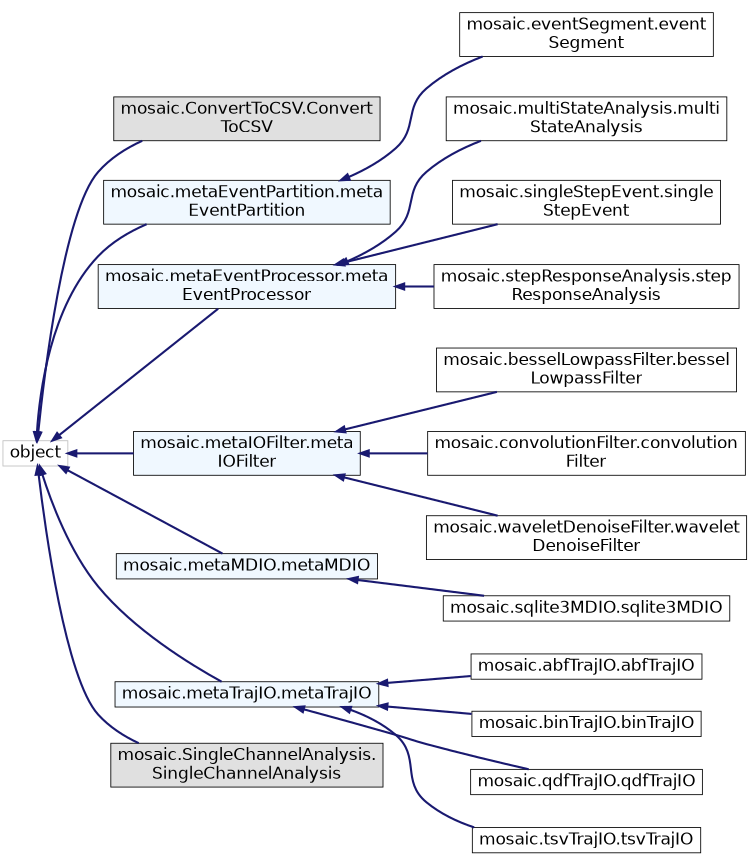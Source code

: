 digraph "Graphical Class Hierarchy"
{
  graph [ dpi = 300 ];
  size="5,5.75";
  ratio="fill";
  edge [fontname="Helvetica",fontsize="20",labelfontname="Helvetica",labelfontsize="20"];
  node [fontname="Helvetica",fontsize="20",shape=record];
  rankdir="LR";
  Node1 [label="object",height=0.2,width=0.4,color="grey75", fillcolor="white", style="filled"];
  Node1 -> Node2 [dir="back", width=1.0, penwidth=2.5,color="midnightblue",fontsize="20",style="solid",fontname="Helvetica"];
  Node2 [label="mosaic.ConvertToCSV.Convert\lToCSV",height=0.2,width=0.4,color="black", fillcolor="grey88", style="filled"];
  Node1 -> Node3 [dir="back", width=1.0, penwidth=2.5,color="midnightblue",fontsize="20",style="solid",fontname="Helvetica"];
  Node3 [label="mosaic.metaEventPartition.meta\lEventPartition",height=0.2,width=0.4,color="black", fillcolor="aliceblue", style="filled"];
  Node3 -> Node4 [dir="back", width=1.0, penwidth=2.5,color="midnightblue",fontsize="20",style="solid",fontname="Helvetica"];
  Node4 [label="mosaic.eventSegment.event\lSegment",height=0.2,width=0.4,color="black", fillcolor="white", style="filled"];
  Node1 -> Node5 [dir="back", width=1.0, penwidth=2.5,color="midnightblue",fontsize="20",style="solid",fontname="Helvetica"];
  Node5 [label="mosaic.metaEventProcessor.meta\lEventProcessor",height=0.2,width=0.4,color="black", fillcolor="aliceblue", style="filled"];
  Node5 -> Node6 [dir="back", width=1.0, penwidth=2.5,color="midnightblue",fontsize="20",style="solid",fontname="Helvetica"];
  Node6 [label="mosaic.multiStateAnalysis.multi\lStateAnalysis",height=0.2,width=0.4,color="black", fillcolor="white", style="filled"];
  Node5 -> Node7 [dir="back", width=1.0, penwidth=2.5,color="midnightblue",fontsize="20",style="solid",fontname="Helvetica"];
  Node7 [label="mosaic.singleStepEvent.single\lStepEvent",height=0.2,width=0.4,color="black", fillcolor="white", style="filled"];
  Node5 -> Node8 [dir="back", width=1.0, penwidth=2.5,color="midnightblue",fontsize="20",style="solid",fontname="Helvetica"];
  Node8 [label="mosaic.stepResponseAnalysis.step\lResponseAnalysis",height=0.2,width=0.4,color="black", fillcolor="white", style="filled"];
  Node1 -> Node9 [dir="back", width=1.0, penwidth=2.5,color="midnightblue",fontsize="20",style="solid",fontname="Helvetica"];
  Node9 [label="mosaic.metaIOFilter.meta\lIOFilter",height=0.2,width=0.4,color="black", fillcolor="aliceblue", style="filled"];
  Node9 -> Node10 [dir="back", width=1.0, penwidth=2.5,color="midnightblue",fontsize="20",style="solid",fontname="Helvetica"];
  Node10 [label="mosaic.besselLowpassFilter.bessel\lLowpassFilter",height=0.2,width=0.4,color="black", fillcolor="white", style="filled"];
  Node9 -> Node11 [dir="back", width=1.0, penwidth=2.5,color="midnightblue",fontsize="20",style="solid",fontname="Helvetica"];
  Node11 [label="mosaic.convolutionFilter.convolution\lFilter",height=0.2,width=0.4,color="black", fillcolor="white", style="filled"];
  Node9 -> Node12 [dir="back", width=1.0, penwidth=2.5,color="midnightblue",fontsize="20",style="solid",fontname="Helvetica"];
  Node12 [label="mosaic.waveletDenoiseFilter.wavelet\lDenoiseFilter",height=0.2,width=0.4,color="black", fillcolor="white", style="filled"];
  Node1 -> Node13 [dir="back", width=1.0, penwidth=2.5,color="midnightblue",fontsize="20",style="solid",fontname="Helvetica"];
  Node13 [label="mosaic.metaMDIO.metaMDIO",height=0.2,width=0.4,color="black", fillcolor="aliceblue", style="filled"];
  Node13 -> Node14 [dir="back", width=1.0, penwidth=2.5,color="midnightblue",fontsize="20",style="solid",fontname="Helvetica"];
  Node14 [label="mosaic.sqlite3MDIO.sqlite3MDIO",height=0.2,width=0.4,color="black", fillcolor="white", style="filled"];
  Node1 -> Node15 [dir="back", width=1.0, penwidth=2.5,color="midnightblue",fontsize="20",style="solid",fontname="Helvetica"];
  Node15 [label="mosaic.metaTrajIO.metaTrajIO",height=0.2,width=0.4,color="black", fillcolor="aliceblue", style="filled"];
  Node15 -> Node16 [dir="back", width=1.0, penwidth=2.5,color="midnightblue",fontsize="20",style="solid",fontname="Helvetica"];
  Node16 [label="mosaic.abfTrajIO.abfTrajIO",height=0.2,width=0.4,color="black", fillcolor="white", style="filled"];
  Node15 -> Node17 [dir="back", width=1.0, penwidth=2.5,color="midnightblue",fontsize="20",style="solid",fontname="Helvetica"];
  Node17 [label="mosaic.binTrajIO.binTrajIO",height=0.2,width=0.4,color="black", fillcolor="white", style="filled"];
  Node15 -> Node18 [dir="back", width=1.0, penwidth=2.5,color="midnightblue",fontsize="20",style="solid",fontname="Helvetica"];
  Node18 [label="mosaic.qdfTrajIO.qdfTrajIO",height=0.2,width=0.4,color="black", fillcolor="white", style="filled"];
  Node15 -> Node19 [dir="back", width=1.0, penwidth=2.5,color="midnightblue",fontsize="20",style="solid",fontname="Helvetica"];
  Node19 [label="mosaic.tsvTrajIO.tsvTrajIO",height=0.2,width=0.4,color="black", fillcolor="white", style="filled"];
  Node1 -> Node20 [dir="back", width=1.0, penwidth=2.5,color="midnightblue",fontsize="20",style="solid",fontname="Helvetica"];
  Node20 [label="mosaic.SingleChannelAnalysis.\lSingleChannelAnalysis",height=0.2,width=0.4,color="black", fillcolor="grey88", style="filled"];
}
